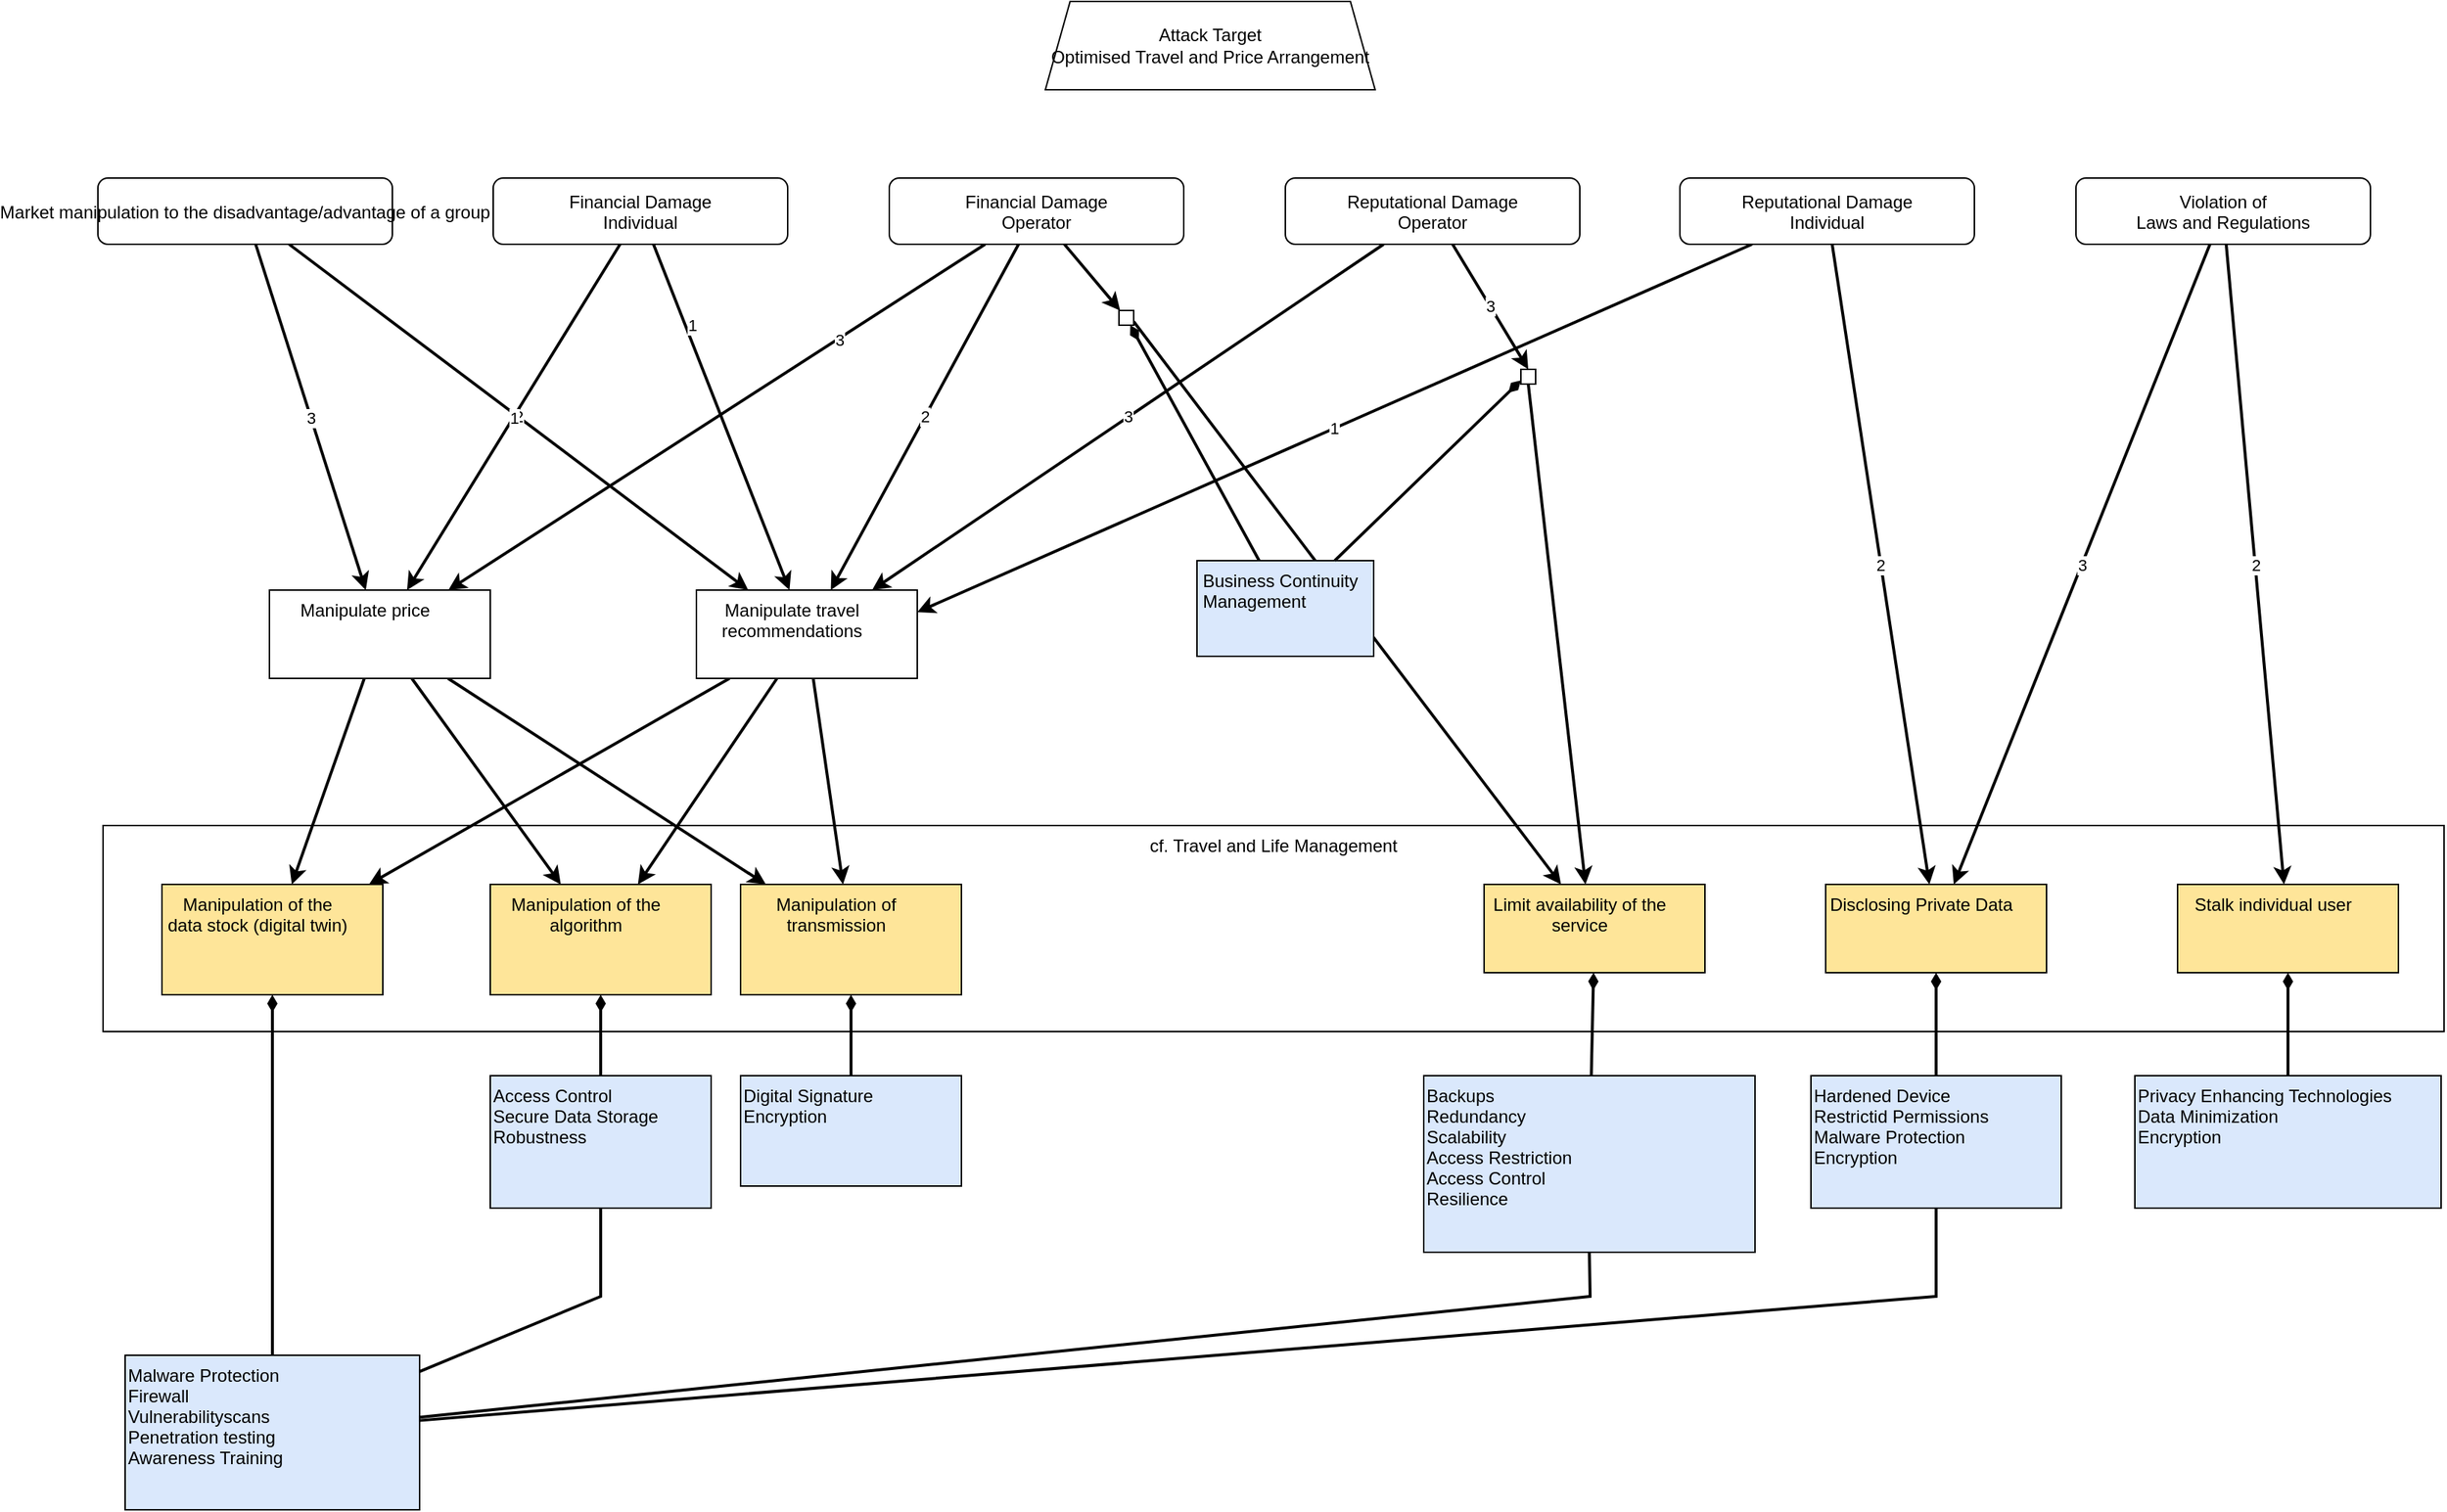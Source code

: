 <mxfile compressed="false" version="22.1.16" type="device">
  <diagram id="74B6DF1LeCddEMVfkx5V" name="Page-1">
    <mxGraphModel dx="-1116" dy="836" grid="1" gridSize="10" guides="1" tooltips="1" connect="1" arrows="1" fold="1" page="1" pageScale="1" pageWidth="850" pageHeight="1100" math="0" shadow="0">
      <root>
        <object tooltip="" id="0">
          <ag_global_attributes>
            <ag_global_attribute name="Resources" value="" iconName="hammer" min="0" max="5" />
            <ag_global_attribute name="Knowledge" value="" iconName="lightbulb" min="0" max="5" />
            <ag_global_attribute name="Location" value="" iconName="map_pin_ellipse" min="0" max="1" />
            <ag_global_attribute name="Impact" value="" iconName="flame" min="0" max="5" />
          </ag_global_attributes>
          <ag_attributes />
          <ag_computed_attributes />
          <ag_aggregation_functions>
            <ag_aggregation_function name="default" id="6b1d22791hih8" default="activity_w;link" fn="function (collection) { &#10;    var result = null; &#10;    if (collection.childAttributes.length == 1) { &#10;        result = collection.childAttributes[0].attributes;&#10;        result._marking = collection.childAttributes[0].id;&#10;    } else { &#10;        var candidates = []; &#10;        var worstValue = 0; &#10;        collection.childAttributes.forEach(function(child) { &#10;            var value = parseInt(child.computedAttribute); &#10;            if (value &gt; worstValue) { &#10;                worstValue = value; &#10;                candidates = []; &#10;                candidates.push(child); &#10;            } else if (value == worstValue) { &#10;                candidates.push(child); &#10;            } &#10;        }); &#10;        var tiebreaker = function(candidates, name, max) { &#10;            var min_value = max; &#10;            candidates.forEach(function(node) { &#10;                min_value = Math.min(min_value, node.attributes[name]); &#10;            }); &#10;            result = []; &#10;            candidates.forEach(function(node) { &#10;                if (node.attributes[name] == min_value) { &#10;                    result.push(node); &#10;                } &#10;            }); &#10;            return result; &#10;        }; &#10;        if (candidates.length &gt; 1) { &#10;            candidates = tiebreaker(candidates, &quot;Resources&quot;, collection.globalAttributes[&quot;Resources&quot;].max); &#10;            if (candidates.length &gt; 1) { &#10;                candidates = tiebreaker(candidates, &quot;Knowledge&quot;, collection.globalAttributes[&quot;Knowledge&quot;].max); &#10;            } &#10;        } &#10;        result = candidates[0].attributes;&#10;        result._marking = candidates[0].id;&#10;    } &#10;    return result; &#10;}" />
            <ag_aggregation_function name="AND" id="gf0d4f199018" default="and" fn="function (collection) { &#10;    var result = {}; &#10;    var ids = [];&#10;    collection.childAttributes.forEach(function(child) { &#10;    for (var attribute in child.attributes) { &#10;            if (attribute in result) { &#10;                result[attribute] += parseInt(child.attributes[attribute]); &#10;            } else { &#10;                result[attribute] = parseInt(child.attributes[attribute]); &#10;            } &#10;        }&#10;        ids.push(child.id);&#10;    }); &#10;    for (var attribute in result) { &#10;        if (attribute in collection.globalAttributes) { &#10;            result[attribute] = Math.min(collection.globalAttributes[attribute].max, result[attribute]); &#10;        } &#10;    }&#10;    result._marking = ids.join(&quot;;&quot;);&#10;    return result; &#10;}" />
            <ag_aggregation_function name="Security Control" id="73f575i0ghij5" default="activity_g;activity_y" fn="function (collection) { &#10;    var result = {}; &#10;    for (var attribute in collection.localAttributes) { &#10;        result[attribute] = parseInt(collection.localAttributes[attribute]); &#10;    } &#10;    collection.childAttributes.forEach(function(child) { &#10;        for (var attribute in child.attributes) { &#10;            if (attribute in collection.globalAttributes) { &#10;                if (attribute in result) { &#10;                    result[attribute] += parseInt(child.attributes[attribute]); &#10;                } &#10;            } &#10;        } &#10;    }); &#10;    for (var attribute in result) { &#10;        if (attribute in collection.globalAttributes) { &#10;            result[attribute] = Math.min(collection.globalAttributes[attribute].max, result[attribute]); &#10;        } &#10;    } &#10;    return result; &#10;}" />
            <ag_aggregation_function name="Risk" id="egf49jfgj408" default="consequence" fn="function (collection) {  &#10;    var maxRisk = &quot;L&quot;; &#10;    var matrix = [ &#10;        [&quot;L&quot;, &quot;L&quot;, &quot;L&quot;, &quot;L&quot;, &quot;L&quot;], &#10;        [&quot;L&quot;, &quot;L&quot;, &quot;M&quot;, &quot;M&quot;, &quot;M&quot;], &#10;        [&quot;L&quot;, &quot;M&quot;, &quot;M&quot;, &quot;S&quot;, &quot;S&quot;], &#10;        [&quot;L&quot;, &quot;M&quot;, &quot;S&quot;, &quot;V&quot;, &quot;V&quot;], &#10;        [&quot;L&quot;, &quot;M&quot;, &quot;S&quot;, &quot;V&quot;, &quot;V&quot;], &#10;    ];&#10;    var updatedImpacts = [];&#10;    var ids = [];&#10; &#10;    var compareRisk = function(risk1, risk2) { &#10;        /*&#10;        * Returns:&#10;        *  - Null: if one of the parameters is not a character representing a risk&#10;        *  - Negativ integer: if risk1 &lt; risk2&#10;        *  - Zero: if risks are equal&#10;        *  - Positive integer: if risk1 &gt; risk2&#10;        */&#10;        var values = [&quot;L&quot;, &quot;M&quot;, &quot;S&quot;, &quot;V&quot;]; &#10;        var index_risk1 = values.indexOf(risk1); &#10;        var index_risk2 = values.indexOf(risk2); &#10; &#10;        if (index_risk1 == -1 || index_risk2 == -1) { &#10;            return null; &#10;        } &#10;        return index_risk1 - index_risk2; &#10; &#10;    } &#10;     &#10;    collection.childAttributes.forEach(function(child) {  &#10;        var impact = 1;  &#10;        if (child.edgeWeight !== null) {  &#10;            impact = parseInt(child.edgeWeight);  &#10;        }&#10;        var _impact = parseInt(child.attributes._impact) || 0;&#10;        impact = Math.max(impact - _impact, 1);&#10;        updatedImpacts.push(child.id + ':' + impact);&#10;        var af = parseInt(child.computedAttribute) || parseInt(child.attributes._af);&#10;        risk = matrix[af - 1][impact - 1];&#10;        result = compareRisk(risk, maxRisk);&#10;        if (result &gt; 0) { &#10;            maxRisk = risk;&#10;            ids = [child.id];&#10;        } else if (result == 0){&#10;            ids.push(child.id);&#10;        }&#10;    });  &#10;  &#10;    var result = {'_risk': maxRisk, &quot;_marking&quot;: ids.join(&quot;;&quot;)};&#10;    if (updatedImpacts.length &gt; 0) {&#10;        result._weight = updatedImpacts.join(';');&#10;    }&#10;    return result;&#10;}" />
            <ag_aggregation_function name="Impact" id="3j7heb16d5f6" default="" fn="function(collection) {&#10;    var impact = 0;&#10;    var result = {}&#10;    &#10;    collection.childAttributes.forEach(function(child) {&#10;        if (&quot;Impact&quot; in child.attributes) {&#10;            impact += parseInt(child.attributes[&quot;Impact&quot;]);&#10;        } else if (&quot;Resources&quot; in child.attributes &amp;&amp; &quot;Knowledge&quot; in child.attributes &amp;&amp; &quot;Location&quot; in child.attributes) {&#10;            result._af = child.computedAttribute&#10;            result._marking = child.id;&#10;        }&#10;    });&#10;    result._impact = Math.min(impact, collection.globalAttributes[&quot;Impact&quot;].max);&#10;    &#10;    return result;&#10;}" />
          </ag_aggregation_functions>
          <ag_computed_attributes_functions>
            <ag_computed_attributes_function name="default" id="dbg60ff69g9a" default="activity_w;activity_g;activity_y" fn="function (collection) { &#10;    var colorMatrix = {&#10;        5: {&quot;fillColor&quot;: &quot;#cc0000&quot;, &quot;fontColor&quot;: &quot;#ffffff&quot;},&#10;        4: {&quot;fillColor&quot;: &quot;#ff4000&quot;, &quot;fontColor&quot;: &quot;#ffffff&quot;},&#10;        3: {&quot;fillColor&quot;: &quot;#ffdd00&quot;, &quot;fontColor&quot;: &quot;#000000&quot;},&#10;        2: {&quot;fillColor&quot;: &quot;#d4ff00&quot;, &quot;fontColor&quot;: &quot;#000000&quot;},&#10;        1: {&quot;fillColor&quot;: &quot;#40ff00&quot;, &quot;fontColor&quot;: &quot;#000000&quot;}&#10;    }&#10;    var matrix = [ &#10;        [5, 5, 4, 3, 2], &#10;        [5, 4, 4, 3, 2], &#10;        [5, 4, 4, 3, 2], &#10;        [4, 3, 3, 2, 1], &#10;        [3, 2, 2, 1, 1], &#10;    ];&#10;    var result = {};&#10;    &#10;    if (&quot;Knowledge&quot; in collection.cellAttributes &amp;&amp; &quot;Resources&quot; in collection.cellAttributes) {&#10;        var knowledgeIndex = parseInt(collection.cellAttributes[&quot;Knowledge&quot;]) - 1; &#10;        var resourcesIndex = parseInt(collection.cellAttributes[&quot;Resources&quot;]) - 1;&#10;        &#10;        var value = Math.min(5, &#10;            Math.max(collection.globalAttributes[&quot;Location&quot;].max, &#10;                Math.max( matrix[knowledgeIndex][resourcesIndex] - parseInt(collection.cellAttributes[&quot;Location&quot;])) &#10;            ));&#10;        result = colorMatrix[value] || result;&#10;        result[&quot;value&quot;] = value;&#10;    }&#10;    &#10;    return result;&#10;}" />
            <ag_computed_attributes_function name="Risk" id="6c831697g9i0a" default="consequence" fn="function(collection){&#10;    var riskMatrix = {&#10;        &quot;V&quot;: {&quot;fillColor&quot;: &quot;#cc0000&quot;, &quot;fontColor&quot;: &quot;#ffffff&quot;},&#10;        &quot;S&quot;: {&quot;fillColor&quot;: &quot;#ff4000&quot;, &quot;fontColor&quot;: &quot;#ffffff&quot;},&#10;        &quot;M&quot;: {&quot;fillColor&quot;: &quot;#ffdd00&quot;, &quot;fontColor&quot;: &quot;#000000&quot;},&#10;        &quot;L&quot;: {&quot;fillColor&quot;: &quot;#40ff00&quot;, &quot;fontColor&quot;: &quot;#000000&quot;},&#10;    };&#10;    var result = {};&#10;    &#10;    if (&quot;_risk&quot; in collection.cellAttributes) {&#10;        var risk = collection.cellAttributes[&quot;_risk&quot;];&#10;        result = riskMatrix[risk] || result;&#10;        result[&quot;value&quot;] = risk;&#10;    }&#10;    &#10;    return result; &#10;}" />
          </ag_computed_attributes_functions>
          <mxCell />
        </object>
        <object id="1">
          <ag_attributes />
          <ag_computed_attributes />
          <mxCell parent="0" />
        </object>
        <object label="cf. Travel and Life Management" id="pZpwEYzT1Hzbkz0ImPy0-1">
          <ag_attributes />
          <ag_computed_attributes />
          <mxCell style="rounded=0;whiteSpace=wrap;html=1;verticalAlign=top;align=center;" parent="1" vertex="1">
            <mxGeometry x="2650" y="600" width="1590" height="140" as="geometry" />
          </mxCell>
        </object>
        <object label="Attack Target&#10;Optimised Travel and Price Arrangement" id="2Vn8Idm6m4d48psDPkdB-1">
          <ag_attributes />
          <ag_computed_attributes />
          <mxCell style="whiteSpace=wrap;shape=trapezoid;size=0.075;" parent="1" vertex="1">
            <mxGeometry x="3290" y="40" width="224" height="60" as="geometry" />
          </mxCell>
        </object>
        <object label="3" id="2Vn8Idm6m4d48psDPkdB-10">
          <ag_attributes />
          <ag_computed_attributes />
          <mxCell style="edgeStyle=none;rounded=0;orthogonalLoop=1;jettySize=auto;html=1;strokeWidth=2;strokeColor=#000000;" parent="1" source="2Vn8Idm6m4d48psDPkdB-2" target="2Vn8Idm6m4d48psDPkdB-7" edge="1">
            <mxGeometry relative="1" as="geometry" />
          </mxCell>
        </object>
        <object label="3" id="OuaO6LXtOTNtKGu9CxVf-2">
          <ag_attributes />
          <ag_computed_attributes />
          <mxCell style="edgeStyle=none;rounded=0;orthogonalLoop=1;jettySize=auto;html=1;strokeWidth=2;entryX=0.5;entryY=0;entryDx=0;entryDy=0;strokeColor=#000000;" parent="1" source="2Vn8Idm6m4d48psDPkdB-2" target="9Ass32bC_bFYX7N1bZ46-42" edge="1">
            <mxGeometry relative="1" as="geometry" />
          </mxCell>
        </object>
        <object label="Reputational Damage&#10;Operator" id="2Vn8Idm6m4d48psDPkdB-2">
          <ag_attributes _risk="L" _marking="2Vn8Idm6m4d48psDPkdB-7;9Ass32bC_bFYX7N1bZ46-42" _weight="2Vn8Idm6m4d48psDPkdB-7:3;9Ass32bC_bFYX7N1bZ46-42:1" />
          <ag_computed_attributes fillColor="#40ff00" fontColor="#000000" value="L" />
          <ag_aggregation_function_reference ag_aggregation_function_reference="egf49jfgj408" />
          <ag_computed_attributes_function_reference ag_computed_attributes_function_reference="6c831697g9i0a" />
          <mxCell style="shape=attackgraphs.node;rounded=1" parent="1" vertex="1">
            <mxGeometry x="3453" y="160" width="200" height="45" as="geometry" />
          </mxCell>
        </object>
        <object label="2" id="2Vn8Idm6m4d48psDPkdB-11">
          <ag_attributes />
          <ag_computed_attributes />
          <mxCell style="edgeStyle=none;rounded=0;orthogonalLoop=1;jettySize=auto;html=1;strokeWidth=2;strokeColor=#000000;" parent="1" source="2Vn8Idm6m4d48psDPkdB-3" target="2Vn8Idm6m4d48psDPkdB-7" edge="1">
            <mxGeometry relative="1" as="geometry" />
          </mxCell>
        </object>
        <object label="3" id="2Vn8Idm6m4d48psDPkdB-12">
          <ag_attributes />
          <ag_computed_attributes />
          <mxCell style="edgeStyle=none;rounded=0;orthogonalLoop=1;jettySize=auto;html=1;strokeWidth=2;strokeColor=#000000;" parent="1" source="2Vn8Idm6m4d48psDPkdB-3" target="2Vn8Idm6m4d48psDPkdB-8" edge="1">
            <mxGeometry relative="1" as="geometry" />
          </mxCell>
        </object>
        <object label="Market manipulation to the disadvantage/advantage of a group" id="2Vn8Idm6m4d48psDPkdB-3">
          <ag_attributes _risk="L" _marking="2Vn8Idm6m4d48psDPkdB-7;2Vn8Idm6m4d48psDPkdB-8" _weight="2Vn8Idm6m4d48psDPkdB-7:2;2Vn8Idm6m4d48psDPkdB-8:3" />
          <ag_computed_attributes fillColor="#40ff00" fontColor="#000000" value="L" />
          <ag_aggregation_function_reference ag_aggregation_function_reference="egf49jfgj408" />
          <ag_computed_attributes_function_reference ag_computed_attributes_function_reference="6c831697g9i0a" />
          <mxCell style="shape=attackgraphs.node;rounded=1" parent="1" vertex="1">
            <mxGeometry x="2646.5" y="160" width="200" height="45" as="geometry" />
          </mxCell>
        </object>
        <object label="2" id="2Vn8Idm6m4d48psDPkdB-13">
          <ag_attributes />
          <ag_computed_attributes />
          <mxCell style="edgeStyle=none;rounded=0;orthogonalLoop=1;jettySize=auto;html=1;strokeWidth=2;strokeColor=#000000;" parent="1" source="2Vn8Idm6m4d48psDPkdB-4" target="2Vn8Idm6m4d48psDPkdB-7" edge="1">
            <mxGeometry relative="1" as="geometry" />
          </mxCell>
        </object>
        <object label="3" id="2Vn8Idm6m4d48psDPkdB-14">
          <ag_attributes />
          <ag_computed_attributes />
          <mxCell style="edgeStyle=none;rounded=0;orthogonalLoop=1;jettySize=auto;html=1;strokeWidth=2;strokeColor=#000000;" parent="1" source="2Vn8Idm6m4d48psDPkdB-4" target="2Vn8Idm6m4d48psDPkdB-8" edge="1">
            <mxGeometry x="-0.454" y="1" relative="1" as="geometry">
              <mxPoint as="offset" />
            </mxGeometry>
          </mxCell>
        </object>
        <object label="" id="9Ass32bC_bFYX7N1bZ46-34">
          <ag_attributes />
          <ag_computed_attributes />
          <mxCell style="edgeStyle=none;rounded=0;orthogonalLoop=1;jettySize=auto;html=1;strokeWidth=2;strokeColor=#000000;" parent="1" source="2Vn8Idm6m4d48psDPkdB-4" target="9Ass32bC_bFYX7N1bZ46-33" edge="1">
            <mxGeometry relative="1" as="geometry">
              <mxPoint x="3233" y="260" as="targetPoint" />
            </mxGeometry>
          </mxCell>
        </object>
        <object label="Financial Damage&#10;Operator" id="2Vn8Idm6m4d48psDPkdB-4">
          <ag_attributes _risk="L" _marking="2Vn8Idm6m4d48psDPkdB-7;2Vn8Idm6m4d48psDPkdB-8" _weight="2Vn8Idm6m4d48psDPkdB-7:2;2Vn8Idm6m4d48psDPkdB-8:3;9Ass32bC_bFYX7N1bZ46-33:NaN" />
          <ag_computed_attributes fillColor="#40ff00" fontColor="#000000" value="L" />
          <ag_aggregation_function_reference ag_aggregation_function_reference="egf49jfgj408" />
          <ag_computed_attributes_function_reference ag_computed_attributes_function_reference="6c831697g9i0a" />
          <mxCell style="shape=attackgraphs.node;rounded=1" parent="1" vertex="1">
            <mxGeometry x="3184" y="160" width="200" height="45" as="geometry" />
          </mxCell>
        </object>
        <object label="1" id="2Vn8Idm6m4d48psDPkdB-15">
          <ag_attributes />
          <ag_computed_attributes />
          <mxCell style="edgeStyle=none;rounded=0;orthogonalLoop=1;jettySize=auto;html=1;strokeWidth=2;strokeColor=#000000;" parent="1" source="2Vn8Idm6m4d48psDPkdB-6" target="2Vn8Idm6m4d48psDPkdB-8" edge="1">
            <mxGeometry relative="1" as="geometry" />
          </mxCell>
        </object>
        <object label="1" id="2Vn8Idm6m4d48psDPkdB-16">
          <ag_attributes />
          <ag_computed_attributes />
          <mxCell style="edgeStyle=none;rounded=0;orthogonalLoop=1;jettySize=auto;html=1;strokeWidth=2;strokeColor=#000000;" parent="1" source="2Vn8Idm6m4d48psDPkdB-6" target="2Vn8Idm6m4d48psDPkdB-7" edge="1">
            <mxGeometry x="-0.519" y="4" relative="1" as="geometry">
              <mxPoint as="offset" />
            </mxGeometry>
          </mxCell>
        </object>
        <object label="Financial Damage&#10;Individual" id="2Vn8Idm6m4d48psDPkdB-6">
          <ag_attributes _risk="L" _marking="2Vn8Idm6m4d48psDPkdB-8;2Vn8Idm6m4d48psDPkdB-7" _weight="2Vn8Idm6m4d48psDPkdB-8:1;2Vn8Idm6m4d48psDPkdB-7:1" />
          <ag_computed_attributes fillColor="#40ff00" fontColor="#000000" value="L" />
          <ag_aggregation_function_reference ag_aggregation_function_reference="egf49jfgj408" />
          <ag_computed_attributes_function_reference ag_computed_attributes_function_reference="6c831697g9i0a" />
          <mxCell style="shape=attackgraphs.node;rounded=1" parent="1" vertex="1">
            <mxGeometry x="2915" y="160" width="200" height="45" as="geometry" />
          </mxCell>
        </object>
        <object id="2Vn8Idm6m4d48psDPkdB-78">
          <ag_attributes />
          <ag_computed_attributes />
          <mxCell style="edgeStyle=none;rounded=0;orthogonalLoop=1;jettySize=auto;html=1;strokeWidth=2;strokeColor=#000000;" parent="1" source="2Vn8Idm6m4d48psDPkdB-7" target="2Vn8Idm6m4d48psDPkdB-77" edge="1">
            <mxGeometry relative="1" as="geometry" />
          </mxCell>
        </object>
        <object id="2Vn8Idm6m4d48psDPkdB-79">
          <ag_attributes />
          <ag_computed_attributes />
          <mxCell style="edgeStyle=none;rounded=0;orthogonalLoop=1;jettySize=auto;html=1;strokeWidth=2;strokeColor=#000000;" parent="1" source="2Vn8Idm6m4d48psDPkdB-7" target="2Vn8Idm6m4d48psDPkdB-75" edge="1">
            <mxGeometry relative="1" as="geometry" />
          </mxCell>
        </object>
        <object id="2Vn8Idm6m4d48psDPkdB-80">
          <ag_attributes />
          <ag_computed_attributes />
          <mxCell style="edgeStyle=none;rounded=0;orthogonalLoop=1;jettySize=auto;html=1;strokeWidth=2;strokeColor=#000000;" parent="1" source="2Vn8Idm6m4d48psDPkdB-7" target="2Vn8Idm6m4d48psDPkdB-76" edge="1">
            <mxGeometry relative="1" as="geometry" />
          </mxCell>
        </object>
        <object id="2Vn8Idm6m4d48psDPkdB-81">
          <ag_attributes />
          <ag_computed_attributes />
          <mxCell style="edgeStyle=none;rounded=0;orthogonalLoop=1;jettySize=auto;html=1;strokeWidth=2;strokeColor=#000000;" parent="1" source="2Vn8Idm6m4d48psDPkdB-8" target="2Vn8Idm6m4d48psDPkdB-76" edge="1">
            <mxGeometry relative="1" as="geometry" />
          </mxCell>
        </object>
        <object id="2Vn8Idm6m4d48psDPkdB-82">
          <ag_attributes />
          <ag_computed_attributes />
          <mxCell style="edgeStyle=none;rounded=0;orthogonalLoop=1;jettySize=auto;html=1;strokeWidth=2;strokeColor=#000000;" parent="1" source="2Vn8Idm6m4d48psDPkdB-8" target="2Vn8Idm6m4d48psDPkdB-75" edge="1">
            <mxGeometry relative="1" as="geometry" />
          </mxCell>
        </object>
        <object id="2Vn8Idm6m4d48psDPkdB-83">
          <ag_attributes />
          <ag_computed_attributes />
          <mxCell style="edgeStyle=none;rounded=0;orthogonalLoop=1;jettySize=auto;html=1;strokeWidth=2;strokeColor=#000000;" parent="1" source="2Vn8Idm6m4d48psDPkdB-8" target="2Vn8Idm6m4d48psDPkdB-77" edge="1">
            <mxGeometry relative="1" as="geometry" />
          </mxCell>
        </object>
        <object label="Manipulate price" Resources="" Knowledge="" Location="" id="2Vn8Idm6m4d48psDPkdB-8">
          <labelValue labelValue="" />
          <ag_attributes label="NaN" Resources="4" Knowledge="5" Location="0" _marking="2Vn8Idm6m4d48psDPkdB-76" />
          <ag_computed_attributes fillColor="#40ff00" fontColor="#000000" value="1" />
          <ag_computed_attributes_function_reference ag_computed_attributes_function_reference="dbg60ff69g9a" />
          <ag_aggregation_function_reference ag_aggregation_function_reference="6b1d22791hih8" />
          <mxCell style="shape=attackgraphs.node;verticalAlign=top;spacingRight=20;" parent="1" vertex="1">
            <mxGeometry x="2763" y="440" width="150" height="60" as="geometry" />
          </mxCell>
        </object>
        <object label="Limit availability of the service" Resources="2" Knowledge="2" Location="0" id="2Vn8Idm6m4d48psDPkdB-17">
          <labelValue labelValue="" />
          <ag_attributes label="NaN" Resources="5" Knowledge="3" Location="0" />
          <ag_computed_attributes fillColor="#d4ff00" fontColor="#000000" value="2" />
          <ag_aggregation_function_reference ag_aggregation_function_reference="73f575i0ghij5" />
          <ag_computed_attributes_function_reference ag_computed_attributes_function_reference="dbg60ff69g9a" />
          <mxCell style="shape=attackgraphs.node;whiteSpace=wrap;verticalAlign=top;spacingRight=20;fillColor=#FEE599;" parent="1" vertex="1">
            <mxGeometry x="3588" y="640" width="150" height="60" as="geometry" />
          </mxCell>
        </object>
        <object label="3" id="2Vn8Idm6m4d48psDPkdB-23">
          <ag_attributes />
          <ag_computed_attributes />
          <mxCell style="edgeStyle=none;rounded=0;orthogonalLoop=1;jettySize=auto;html=1;strokeWidth=2;strokeColor=#000000;" parent="1" source="2Vn8Idm6m4d48psDPkdB-20" target="2Vn8Idm6m4d48psDPkdB-21" edge="1">
            <mxGeometry relative="1" as="geometry" />
          </mxCell>
        </object>
        <object label="2" id="2Vn8Idm6m4d48psDPkdB-34">
          <ag_attributes />
          <ag_computed_attributes />
          <mxCell style="edgeStyle=none;rounded=0;orthogonalLoop=1;jettySize=auto;html=1;strokeWidth=2;strokeColor=#000000;" parent="1" source="2Vn8Idm6m4d48psDPkdB-20" target="2Vn8Idm6m4d48psDPkdB-26" edge="1">
            <mxGeometry relative="1" as="geometry" />
          </mxCell>
        </object>
        <object label="Violation of&#10;Laws and Regulations" id="2Vn8Idm6m4d48psDPkdB-20">
          <ag_attributes _risk="L" _marking="2Vn8Idm6m4d48psDPkdB-21;2Vn8Idm6m4d48psDPkdB-26" _weight="2Vn8Idm6m4d48psDPkdB-21:3;2Vn8Idm6m4d48psDPkdB-26:2" />
          <ag_computed_attributes fillColor="#40ff00" fontColor="#000000" value="L" />
          <ag_aggregation_function_reference ag_aggregation_function_reference="egf49jfgj408" />
          <ag_computed_attributes_function_reference ag_computed_attributes_function_reference="6c831697g9i0a" />
          <mxCell style="shape=attackgraphs.node;rounded=1" parent="1" vertex="1">
            <mxGeometry x="3990" y="160" width="200" height="45" as="geometry" />
          </mxCell>
        </object>
        <object label="Disclosing Private Data" Resources="1" Knowledge="2" Location="0" id="2Vn8Idm6m4d48psDPkdB-21">
          <labelValue labelValue="" />
          <ag_attributes label="NaN" Resources="4" Knowledge="4" Location="1" />
          <ag_computed_attributes fillColor="#40ff00" fontColor="#000000" value="1" />
          <ag_aggregation_function_reference ag_aggregation_function_reference="73f575i0ghij5" />
          <ag_computed_attributes_function_reference ag_computed_attributes_function_reference="dbg60ff69g9a" />
          <mxCell style="shape=attackgraphs.node;whiteSpace=wrap;verticalAlign=top;spacingRight=20;fillColor=#FEE599;" parent="1" vertex="1">
            <mxGeometry x="3820" y="640" width="150" height="60" as="geometry" />
          </mxCell>
        </object>
        <object label="2" id="2Vn8Idm6m4d48psDPkdB-35">
          <ag_attributes />
          <ag_computed_attributes />
          <mxCell style="edgeStyle=none;rounded=0;orthogonalLoop=1;jettySize=auto;html=1;strokeWidth=2;strokeColor=#000000;" parent="1" source="2Vn8Idm6m4d48psDPkdB-25" target="2Vn8Idm6m4d48psDPkdB-21" edge="1">
            <mxGeometry relative="1" as="geometry" />
          </mxCell>
        </object>
        <object label="1" id="OuaO6LXtOTNtKGu9CxVf-1">
          <ag_attributes />
          <ag_computed_attributes />
          <mxCell style="rounded=0;orthogonalLoop=1;jettySize=auto;html=1;strokeWidth=2;entryX=1;entryY=0.25;entryDx=0;entryDy=0;strokeColor=#000000;" parent="1" source="2Vn8Idm6m4d48psDPkdB-25" target="2Vn8Idm6m4d48psDPkdB-7" edge="1">
            <mxGeometry relative="1" as="geometry" />
          </mxCell>
        </object>
        <object label="Reputational Damage&#10;Individual" id="2Vn8Idm6m4d48psDPkdB-25">
          <ag_attributes _risk="L" _marking="2Vn8Idm6m4d48psDPkdB-21;2Vn8Idm6m4d48psDPkdB-7" _weight="2Vn8Idm6m4d48psDPkdB-21:2;2Vn8Idm6m4d48psDPkdB-7:1" />
          <ag_computed_attributes fillColor="#40ff00" fontColor="#000000" value="L" />
          <ag_aggregation_function_reference ag_aggregation_function_reference="egf49jfgj408" />
          <ag_computed_attributes_function_reference ag_computed_attributes_function_reference="6c831697g9i0a" />
          <mxCell style="shape=attackgraphs.node;rounded=1" parent="1" vertex="1">
            <mxGeometry x="3721" y="160" width="200" height="45" as="geometry" />
          </mxCell>
        </object>
        <object label="Stalk individual user" Resources="1" Knowledge="2" Location="0" id="2Vn8Idm6m4d48psDPkdB-26">
          <labelValue labelValue="" />
          <ag_attributes label="NaN" Resources="4" Knowledge="5" Location="0" />
          <ag_computed_attributes fillColor="#40ff00" fontColor="#000000" value="1" />
          <ag_aggregation_function_reference ag_aggregation_function_reference="73f575i0ghij5" />
          <ag_computed_attributes_function_reference ag_computed_attributes_function_reference="dbg60ff69g9a" />
          <mxCell style="shape=attackgraphs.node;whiteSpace=wrap;verticalAlign=top;spacingRight=20;fillColor=#FEE599;" parent="1" vertex="1">
            <mxGeometry x="4059" y="640" width="150" height="60" as="geometry" />
          </mxCell>
        </object>
        <object label="Manipulation of the algorithm" Resources="2" Knowledge="2" Location="0" id="2Vn8Idm6m4d48psDPkdB-75">
          <labelValue labelValue="" />
          <ag_attributes label="NaN" Resources="4" Knowledge="5" Location="0" />
          <ag_computed_attributes fillColor="#40ff00" fontColor="#000000" value="1" />
          <ag_computed_attributes_function_reference ag_computed_attributes_function_reference="dbg60ff69g9a" />
          <ag_aggregation_function_reference ag_aggregation_function_reference="73f575i0ghij5" />
          <mxCell style="shape=attackgraphs.node;whiteSpace=wrap;verticalAlign=top;spacingRight=20;fillColor=#FEE599;" parent="1" vertex="1">
            <mxGeometry x="2913" y="640" width="150" height="75" as="geometry" />
          </mxCell>
        </object>
        <object id="YeEY3r__xyWm_HBXXXjT-2">
          <ag_attributes />
          <ag_computed_attributes />
          <mxCell style="rounded=0;orthogonalLoop=1;jettySize=auto;html=1;strokeWidth=2;startArrow=diamondThin;startFill=1;endArrow=none;endFill=0;strokeColor=#000000;" parent="1" source="2Vn8Idm6m4d48psDPkdB-76" target="YeEY3r__xyWm_HBXXXjT-1" edge="1">
            <mxGeometry relative="1" as="geometry">
              <mxPoint x="2473" y="790" as="sourcePoint" />
            </mxGeometry>
          </mxCell>
        </object>
        <object label="Manipulation of the data stock (digital twin)" Resources="2" Knowledge="2" Location="0" id="2Vn8Idm6m4d48psDPkdB-76">
          <labelValue labelValue="" />
          <ag_attributes label="NaN" Resources="4" Knowledge="5" Location="0" />
          <ag_computed_attributes fillColor="#40ff00" fontColor="#000000" value="1" />
          <ag_computed_attributes_function_reference ag_computed_attributes_function_reference="dbg60ff69g9a" />
          <ag_aggregation_function_reference ag_aggregation_function_reference="73f575i0ghij5" />
          <mxCell style="shape=attackgraphs.node;whiteSpace=wrap;fillColor=#FEE599;verticalAlign=top;spacingRight=20;" parent="1" vertex="1">
            <mxGeometry x="2690" y="640" width="150" height="75" as="geometry" />
          </mxCell>
        </object>
        <object id="LDRQUz_1C2vwTjgSLhEF-22">
          <ag_attributes />
          <ag_computed_attributes />
          <mxCell style="edgeStyle=none;rounded=0;orthogonalLoop=1;jettySize=auto;html=1;strokeWidth=2;endArrow=none;startArrow=diamondThin;startFill=1;endFill=0;strokeColor=#000000;" parent="1" source="2Vn8Idm6m4d48psDPkdB-77" target="LDRQUz_1C2vwTjgSLhEF-1" edge="1">
            <mxGeometry relative="1" as="geometry">
              <mxPoint x="3140.029" y="855" as="sourcePoint" />
            </mxGeometry>
          </mxCell>
        </object>
        <object label="Manipulation of transmission" Resources="2" Knowledge="3" Location="0" id="2Vn8Idm6m4d48psDPkdB-77">
          <labelValue labelValue="" />
          <ag_attributes label="NaN" Resources="5" Knowledge="5" Location="1" />
          <ag_computed_attributes fillColor="#40ff00" fontColor="#000000" value="1" />
          <ag_computed_attributes_function_reference ag_computed_attributes_function_reference="dbg60ff69g9a" />
          <ag_aggregation_function_reference ag_aggregation_function_reference="73f575i0ghij5" />
          <mxCell style="shape=attackgraphs.node;whiteSpace=wrap;fillColor=#FEE599;verticalAlign=top;spacingRight=20;" parent="1" vertex="1">
            <mxGeometry x="3083" y="640" width="150" height="75" as="geometry" />
          </mxCell>
        </object>
        <object label="Manipulate travel recommendations" Resources="" Knowledge="" Location="" id="2Vn8Idm6m4d48psDPkdB-7">
          <labelValue labelValue="" />
          <ag_attributes label="NaN" Resources="4" Knowledge="5" Location="0" _marking="2Vn8Idm6m4d48psDPkdB-75" />
          <ag_computed_attributes fillColor="#40ff00" fontColor="#000000" value="1" />
          <ag_aggregation_function_reference ag_aggregation_function_reference="6b1d22791hih8" />
          <ag_computed_attributes_function_reference ag_computed_attributes_function_reference="dbg60ff69g9a" />
          <mxCell style="shape=attackgraphs.node;whiteSpace=wrap;verticalAlign=top;spacingRight=20;" parent="1" vertex="1">
            <mxGeometry x="3053" y="440" width="150" height="60" as="geometry" />
          </mxCell>
        </object>
        <object label="Malware Protection&#10;Firewall&#10;Vulnerabilityscans&#10;Penetration testing&#10;Awareness Training" Resources="2" Knowledge="3" Location="0" id="YeEY3r__xyWm_HBXXXjT-1">
          <ag_attributes />
          <ag_computed_attributes />
          <mxCell style="shape=attackgraphs.node;fillColor=#DAE8FC;align=left;verticalAlign=top;" parent="1" vertex="1">
            <mxGeometry x="2665" y="960" width="200" height="105" as="geometry" />
          </mxCell>
        </object>
        <object label="Digital Signature&#10;Encryption" Resources="3" Knowledge="2" Location="1" id="LDRQUz_1C2vwTjgSLhEF-1">
          <ag_attributes />
          <ag_computed_attributes />
          <mxCell style="shape=attackgraphs.node;fillColor=#DAE8FC;verticalAlign=top;align=left;" parent="1" vertex="1">
            <mxGeometry x="3083" y="770" width="150" height="75" as="geometry" />
          </mxCell>
        </object>
        <object id="2pTYByCqjf4xOqEw6IZ6-4">
          <ag_attributes />
          <ag_computed_attributes />
          <mxCell style="edgeStyle=none;rounded=0;orthogonalLoop=1;jettySize=auto;html=1;strokeWidth=2;endArrow=none;endFill=0;exitX=0.5;exitY=1;exitDx=0;exitDy=0;align=left;strokeColor=#000000;" parent="1" source="LDRQUz_1C2vwTjgSLhEF-10" target="YeEY3r__xyWm_HBXXXjT-1" edge="1">
            <mxGeometry relative="1" as="geometry">
              <Array as="points">
                <mxPoint x="3660" y="920" />
              </Array>
            </mxGeometry>
          </mxCell>
        </object>
        <object label="Backups&#10;Redundancy&#10;Scalability&#10;Access Restriction&#10;Access Control&#10;Resilience" Resources="3" Knowledge="1" Location="0" id="LDRQUz_1C2vwTjgSLhEF-10">
          <ag_attributes />
          <ag_computed_attributes />
          <mxCell style="shape=attackgraphs.node;fillColor=#DAE8FC;verticalAlign=top;align=left;" parent="1" vertex="1">
            <mxGeometry x="3547" y="770" width="225" height="120" as="geometry" />
          </mxCell>
        </object>
        <object id="9Ass32bC_bFYX7N1bZ46-16">
          <ag_attributes />
          <ag_computed_attributes />
          <mxCell style="edgeStyle=none;rounded=0;orthogonalLoop=1;jettySize=auto;html=1;strokeWidth=2;endArrow=none;startArrow=diamondThin;startFill=1;endFill=0;strokeColor=#000000;" parent="1" source="2Vn8Idm6m4d48psDPkdB-17" target="LDRQUz_1C2vwTjgSLhEF-10" edge="1">
            <mxGeometry relative="1" as="geometry">
              <mxPoint x="3346.5" y="920" as="sourcePoint" />
            </mxGeometry>
          </mxCell>
        </object>
        <object id="9Ass32bC_bFYX7N1bZ46-29">
          <ag_attributes />
          <ag_computed_attributes />
          <mxCell style="edgeStyle=none;rounded=0;orthogonalLoop=1;jettySize=auto;html=1;strokeWidth=2;entryX=0.5;entryY=0;entryDx=0;entryDy=0;endArrow=none;startArrow=diamondThin;startFill=1;endFill=0;strokeColor=#000000;" parent="1" source="2Vn8Idm6m4d48psDPkdB-26" target="9Ass32bC_bFYX7N1bZ46-26" edge="1">
            <mxGeometry relative="1" as="geometry">
              <mxPoint x="4368.897" y="695" as="sourcePoint" />
            </mxGeometry>
          </mxCell>
        </object>
        <object id="9Ass32bC_bFYX7N1bZ46-31">
          <ag_attributes />
          <ag_computed_attributes />
          <mxCell style="edgeStyle=none;rounded=0;orthogonalLoop=1;jettySize=auto;html=1;strokeWidth=2;endArrow=none;startArrow=diamondThin;startFill=1;endFill=0;strokeColor=#000000;" parent="1" source="2Vn8Idm6m4d48psDPkdB-21" target="9Ass32bC_bFYX7N1bZ46-30" edge="1">
            <mxGeometry relative="1" as="geometry">
              <mxPoint x="4515.271" y="937.5" as="sourcePoint" />
            </mxGeometry>
          </mxCell>
        </object>
        <object label="Privacy Enhancing Technologies&#10;Data Minimization&#10;Encryption" Resources="3" Knowledge="3" Location="0" id="9Ass32bC_bFYX7N1bZ46-26">
          <ag_attributes />
          <ag_computed_attributes />
          <mxCell style="shape=attackgraphs.node;fillColor=#DAE8FC;verticalAlign=top;align=left;" parent="1" vertex="1">
            <mxGeometry x="4030" y="770" width="208" height="90" as="geometry" />
          </mxCell>
        </object>
        <object id="2pTYByCqjf4xOqEw6IZ6-5">
          <ag_attributes />
          <ag_computed_attributes />
          <mxCell style="edgeStyle=none;rounded=0;orthogonalLoop=1;jettySize=auto;html=1;strokeWidth=2;endArrow=none;endFill=0;exitX=0.5;exitY=1;exitDx=0;exitDy=0;align=left;strokeColor=#000000;" parent="1" source="9Ass32bC_bFYX7N1bZ46-30" target="YeEY3r__xyWm_HBXXXjT-1" edge="1">
            <mxGeometry relative="1" as="geometry">
              <Array as="points">
                <mxPoint x="3895" y="920" />
              </Array>
            </mxGeometry>
          </mxCell>
        </object>
        <object label="Hardened Device&#10;Restrictid Permissions&#10;Malware Protection&#10;Encryption" Resources="3" Knowledge="2" Location="1" id="9Ass32bC_bFYX7N1bZ46-30">
          <ag_attributes />
          <ag_computed_attributes />
          <mxCell style="shape=attackgraphs.node;fillColor=#DAE8FC;verticalAlign=top;align=left;" parent="1" vertex="1">
            <mxGeometry x="3810" y="770" width="170" height="90" as="geometry" />
          </mxCell>
        </object>
        <object label="" id="9Ass32bC_bFYX7N1bZ46-36">
          <ag_attributes />
          <ag_computed_attributes />
          <mxCell style="endArrow=classic;html=1;rounded=0;strokeWidth=2;exitX=1;exitY=0.75;exitDx=0;exitDy=0;strokeColor=#000000;" parent="1" source="9Ass32bC_bFYX7N1bZ46-33" target="2Vn8Idm6m4d48psDPkdB-17" edge="1">
            <mxGeometry width="50" height="50" relative="1" as="geometry">
              <mxPoint x="3323" y="250" as="sourcePoint" />
              <mxPoint x="3393" y="208" as="targetPoint" />
            </mxGeometry>
          </mxCell>
        </object>
        <object label="" id="9Ass32bC_bFYX7N1bZ46-33">
          <ag_attributes _af="2" _marking="2Vn8Idm6m4d48psDPkdB-17" _impact="2" />
          <ag_computed_attributes />
          <ag_aggregation_function_reference ag_aggregation_function_reference="3j7heb16d5f6" />
          <mxCell style="shape=attackgraphs.node;allowArrows=0;" parent="1" vertex="1">
            <mxGeometry x="3340" y="250" width="10" height="10" as="geometry" />
          </mxCell>
        </object>
        <object label="" id="9Ass32bC_bFYX7N1bZ46-38">
          <ag_attributes />
          <ag_computed_attributes />
          <mxCell style="endArrow=none;html=1;rounded=0;strokeWidth=2;startArrow=diamondThin;startFill=1;endFill=0;strokeColor=#000000;" parent="1" source="9Ass32bC_bFYX7N1bZ46-33" target="9Ass32bC_bFYX7N1bZ46-32" edge="1">
            <mxGeometry width="50" height="50" relative="1" as="geometry">
              <mxPoint x="3320" y="280" as="sourcePoint" />
              <mxPoint x="3363" y="208" as="targetPoint" />
            </mxGeometry>
          </mxCell>
        </object>
        <object label="Business Continuity Management" Impact="2" id="9Ass32bC_bFYX7N1bZ46-32">
          <ag_attributes />
          <ag_computed_attributes />
          <mxCell style="shape=attackgraphs.node;fillColor=#DAE8FC;fontSize=12;align=left;verticalAlign=top;spacingLeft=2;whiteSpace=wrap;" parent="1" vertex="1">
            <mxGeometry x="3393" y="420" width="120" height="65" as="geometry" />
          </mxCell>
        </object>
        <object label="" id="9Ass32bC_bFYX7N1bZ46-42">
          <ag_attributes _af="2" _marking="2Vn8Idm6m4d48psDPkdB-17" _impact="2" />
          <ag_computed_attributes />
          <ag_aggregation_function_reference ag_aggregation_function_reference="3j7heb16d5f6" />
          <mxCell style="shape=attackgraphs.node;allowArrows=0;" parent="1" vertex="1">
            <mxGeometry x="3613" y="290" width="10" height="10" as="geometry" />
          </mxCell>
        </object>
        <object label="" id="OuaO6LXtOTNtKGu9CxVf-4">
          <ag_attributes />
          <ag_computed_attributes />
          <mxCell style="endArrow=none;html=1;rounded=0;strokeWidth=2;startArrow=diamondThin;startFill=1;endFill=0;strokeColor=#000000;exitX=0;exitY=0.75;exitDx=0;exitDy=0;" parent="1" source="9Ass32bC_bFYX7N1bZ46-42" target="9Ass32bC_bFYX7N1bZ46-32" edge="1">
            <mxGeometry width="50" height="50" relative="1" as="geometry">
              <mxPoint x="3590" y="310" as="sourcePoint" />
              <mxPoint x="3700" y="270" as="targetPoint" />
            </mxGeometry>
          </mxCell>
        </object>
        <object label="" id="OuaO6LXtOTNtKGu9CxVf-5">
          <ag_attributes />
          <ag_computed_attributes />
          <mxCell style="endArrow=classic;html=1;rounded=0;exitX=0.5;exitY=1;exitDx=0;exitDy=0;strokeWidth=2;entryX=0.459;entryY=0;entryDx=0;entryDy=0;entryPerimeter=0;strokeColor=#000000;" parent="1" source="9Ass32bC_bFYX7N1bZ46-42" target="2Vn8Idm6m4d48psDPkdB-17" edge="1">
            <mxGeometry width="50" height="50" relative="1" as="geometry">
              <mxPoint x="3663" y="310" as="sourcePoint" />
              <mxPoint x="3713" y="260" as="targetPoint" />
            </mxGeometry>
          </mxCell>
        </object>
        <object id="2pTYByCqjf4xOqEw6IZ6-3">
          <ag_attributes />
          <ag_computed_attributes />
          <mxCell style="rounded=0;orthogonalLoop=1;jettySize=auto;html=1;strokeWidth=2;endArrow=none;endFill=0;exitX=0.5;exitY=1;exitDx=0;exitDy=0;align=left;strokeColor=#000000;" parent="1" source="2pTYByCqjf4xOqEw6IZ6-1" target="YeEY3r__xyWm_HBXXXjT-1" edge="1">
            <mxGeometry relative="1" as="geometry">
              <Array as="points">
                <mxPoint x="2988" y="920" />
              </Array>
            </mxGeometry>
          </mxCell>
        </object>
        <object label="Access Control&#10;Secure Data Storage&#10;Robustness" Resources="2" Knowledge="3" Location="0" id="2pTYByCqjf4xOqEw6IZ6-1">
          <ag_attributes />
          <ag_computed_attributes />
          <mxCell style="shape=attackgraphs.node;fillColor=#DAE8FC;verticalAlign=top;align=left;" parent="1" vertex="1">
            <mxGeometry x="2913" y="770" width="150" height="90" as="geometry" />
          </mxCell>
        </object>
        <object id="2pTYByCqjf4xOqEw6IZ6-2">
          <ag_attributes />
          <ag_computed_attributes />
          <mxCell style="rounded=0;orthogonalLoop=1;jettySize=auto;html=1;strokeWidth=2;startArrow=diamondThin;startFill=1;endArrow=none;endFill=0;strokeColor=#000000;" parent="1" source="2Vn8Idm6m4d48psDPkdB-75" target="2pTYByCqjf4xOqEw6IZ6-1" edge="1">
            <mxGeometry relative="1" as="geometry">
              <mxPoint x="2647.462" y="705.0" as="sourcePoint" />
              <mxPoint x="2566.048" y="1110" as="targetPoint" />
            </mxGeometry>
          </mxCell>
        </object>
      </root>
    </mxGraphModel>
  </diagram>
</mxfile>
